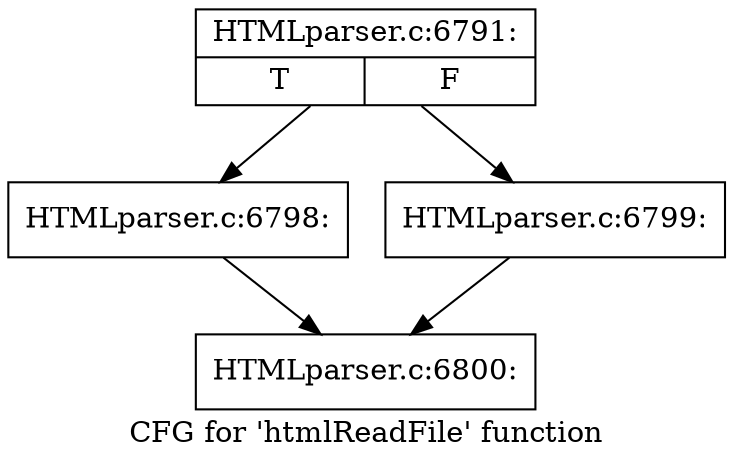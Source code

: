 digraph "CFG for 'htmlReadFile' function" {
	label="CFG for 'htmlReadFile' function";

	Node0x3d94a20 [shape=record,label="{HTMLparser.c:6791:|{<s0>T|<s1>F}}"];
	Node0x3d94a20 -> Node0x3d95ee0;
	Node0x3d94a20 -> Node0x3d95f30;
	Node0x3d95ee0 [shape=record,label="{HTMLparser.c:6798:}"];
	Node0x3d95ee0 -> Node0x3d945d0;
	Node0x3d95f30 [shape=record,label="{HTMLparser.c:6799:}"];
	Node0x3d95f30 -> Node0x3d945d0;
	Node0x3d945d0 [shape=record,label="{HTMLparser.c:6800:}"];
}
